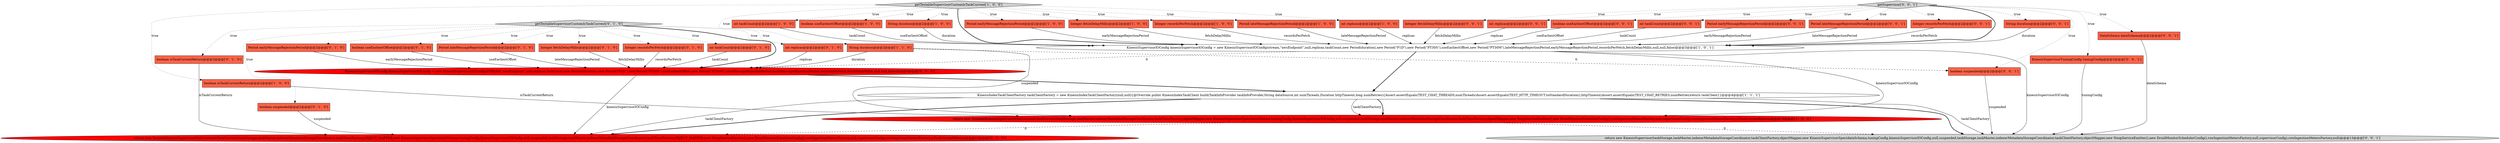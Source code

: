 digraph {
7 [style = filled, label = "int taskCount@@@2@@@['1', '0', '0']", fillcolor = tomato, shape = box image = "AAA0AAABBB1BBB"];
12 [style = filled, label = "String duration@@@2@@@['1', '0', '0']", fillcolor = tomato, shape = box image = "AAA0AAABBB1BBB"];
31 [style = filled, label = "DataSchema dataSchema@@@2@@@['0', '0', '1']", fillcolor = tomato, shape = box image = "AAA0AAABBB3BBB"];
30 [style = filled, label = "Period earlyMessageRejectionPeriod@@@2@@@['0', '0', '1']", fillcolor = tomato, shape = box image = "AAA0AAABBB3BBB"];
11 [style = filled, label = "Integer recordsPerFetch@@@2@@@['1', '0', '0']", fillcolor = tomato, shape = box image = "AAA0AAABBB1BBB"];
20 [style = filled, label = "return new TestableKinesisSupervisorWithCustomIsTaskCurrent(taskStorage,taskMaster,indexerMetadataStorageCoordinator,taskClientFactory,OBJECT_MAPPER,new KinesisSupervisorSpec(dataSchema,tuningConfig,kinesisSupervisorIOConfig,null,suspended,taskStorage,taskMaster,indexerMetadataStorageCoordinator,taskClientFactory,OBJECT_MAPPER,new NoopServiceEmitter(),new DruidMonitorSchedulerConfig(),rowIngestionMetersFactory,null,supervisorConfig),rowIngestionMetersFactory,isTaskCurrentReturn)@@@13@@@['0', '1', '0']", fillcolor = red, shape = ellipse image = "AAA1AAABBB2BBB"];
16 [style = filled, label = "KinesisSupervisorIOConfig kinesisSupervisorIOConfig = new KinesisSupervisorIOConfig(STREAM,\"awsEndpoint\",null,replicas,taskCount,new Period(duration),new Period(\"P1D\"),new Period(\"PT30S\"),useEarliestOffset,new Period(\"PT30M\"),lateMessageRejectionPeriod,earlyMessageRejectionPeriod,recordsPerFetch,fetchDelayMillis,null,null,false)@@@3@@@['0', '1', '0']", fillcolor = red, shape = ellipse image = "AAA1AAABBB2BBB"];
4 [style = filled, label = "KinesisIndexTaskClientFactory taskClientFactory = new KinesisIndexTaskClientFactory(null,null){@Override public KinesisIndexTaskClient build(TaskInfoProvider taskInfoProvider,String dataSource,int numThreads,Duration httpTimeout,long numRetries){Assert.assertEquals(TEST_CHAT_THREADS,numThreads)Assert.assertEquals(TEST_HTTP_TIMEOUT.toStandardDuration(),httpTimeout)Assert.assertEquals(TEST_CHAT_RETRIES,numRetries)return taskClient}}@@@4@@@['1', '1', '1']", fillcolor = white, shape = ellipse image = "AAA0AAABBB1BBB"];
24 [style = filled, label = "Integer fetchDelayMillis@@@2@@@['0', '1', '0']", fillcolor = tomato, shape = box image = "AAA0AAABBB2BBB"];
26 [style = filled, label = "Period lateMessageRejectionPeriod@@@2@@@['0', '0', '1']", fillcolor = tomato, shape = box image = "AAA0AAABBB3BBB"];
27 [style = filled, label = "Integer recordsPerFetch@@@2@@@['0', '0', '1']", fillcolor = tomato, shape = box image = "AAA0AAABBB3BBB"];
33 [style = filled, label = "getSupervisor['0', '0', '1']", fillcolor = lightgray, shape = diamond image = "AAA0AAABBB3BBB"];
6 [style = filled, label = "return new TestableKinesisSupervisorWithCustomIsTaskCurrent(taskStorage,taskMaster,indexerMetadataStorageCoordinator,taskClientFactory,objectMapper,new KinesisSupervisorSpec(dataSchema,tuningConfig,kinesisSupervisorIOConfig,null,suspended,taskStorage,taskMaster,indexerMetadataStorageCoordinator,taskClientFactory,objectMapper,new NoopServiceEmitter(),new DruidMonitorSchedulerConfig(),rowIngestionMetersFactory,null,supervisorConfig),rowIngestionMetersFactory,isTaskCurrentReturn)@@@13@@@['1', '0', '0']", fillcolor = red, shape = ellipse image = "AAA1AAABBB1BBB"];
15 [style = filled, label = "Period lateMessageRejectionPeriod@@@2@@@['0', '1', '0']", fillcolor = tomato, shape = box image = "AAA0AAABBB2BBB"];
28 [style = filled, label = "KinesisSupervisorTuningConfig tuningConfig@@@2@@@['0', '0', '1']", fillcolor = tomato, shape = box image = "AAA0AAABBB3BBB"];
9 [style = filled, label = "Period earlyMessageRejectionPeriod@@@2@@@['1', '0', '0']", fillcolor = tomato, shape = box image = "AAA0AAABBB1BBB"];
2 [style = filled, label = "Integer fetchDelayMillis@@@2@@@['1', '0', '0']", fillcolor = tomato, shape = box image = "AAA0AAABBB1BBB"];
22 [style = filled, label = "Integer recordsPerFetch@@@2@@@['0', '1', '0']", fillcolor = tomato, shape = box image = "AAA0AAABBB2BBB"];
18 [style = filled, label = "getTestableSupervisorCustomIsTaskCurrent['0', '1', '0']", fillcolor = lightgray, shape = diamond image = "AAA0AAABBB2BBB"];
14 [style = filled, label = "int replicas@@@2@@@['0', '1', '0']", fillcolor = tomato, shape = box image = "AAA0AAABBB2BBB"];
34 [style = filled, label = "String duration@@@2@@@['0', '0', '1']", fillcolor = tomato, shape = box image = "AAA0AAABBB3BBB"];
1 [style = filled, label = "Period lateMessageRejectionPeriod@@@2@@@['1', '0', '0']", fillcolor = tomato, shape = box image = "AAA0AAABBB1BBB"];
3 [style = filled, label = "int replicas@@@2@@@['1', '0', '0']", fillcolor = tomato, shape = box image = "AAA0AAABBB1BBB"];
13 [style = filled, label = "String duration@@@2@@@['1', '1', '0']", fillcolor = tomato, shape = box image = "AAA0AAABBB1BBB"];
10 [style = filled, label = "KinesisSupervisorIOConfig kinesisSupervisorIOConfig = new KinesisSupervisorIOConfig(stream,\"awsEndpoint\",null,replicas,taskCount,new Period(duration),new Period(\"P1D\"),new Period(\"PT30S\"),useEarliestOffset,new Period(\"PT30M\"),lateMessageRejectionPeriod,earlyMessageRejectionPeriod,recordsPerFetch,fetchDelayMillis,null,null,false)@@@3@@@['1', '0', '1']", fillcolor = white, shape = ellipse image = "AAA0AAABBB1BBB"];
35 [style = filled, label = "Integer fetchDelayMillis@@@2@@@['0', '0', '1']", fillcolor = tomato, shape = box image = "AAA0AAABBB3BBB"];
0 [style = filled, label = "boolean useEarliestOffset@@@2@@@['1', '0', '0']", fillcolor = tomato, shape = box image = "AAA0AAABBB1BBB"];
21 [style = filled, label = "int taskCount@@@2@@@['0', '1', '0']", fillcolor = tomato, shape = box image = "AAA0AAABBB2BBB"];
5 [style = filled, label = "boolean isTaskCurrentReturn@@@2@@@['1', '0', '0']", fillcolor = tomato, shape = box image = "AAA0AAABBB1BBB"];
36 [style = filled, label = "int replicas@@@2@@@['0', '0', '1']", fillcolor = tomato, shape = box image = "AAA0AAABBB3BBB"];
38 [style = filled, label = "boolean suspended@@@2@@@['0', '0', '1']", fillcolor = tomato, shape = box image = "AAA0AAABBB3BBB"];
29 [style = filled, label = "return new KinesisSupervisor(taskStorage,taskMaster,indexerMetadataStorageCoordinator,taskClientFactory,objectMapper,new KinesisSupervisorSpec(dataSchema,tuningConfig,kinesisSupervisorIOConfig,null,suspended,taskStorage,taskMaster,indexerMetadataStorageCoordinator,taskClientFactory,objectMapper,new NoopServiceEmitter(),new DruidMonitorSchedulerConfig(),rowIngestionMetersFactory,null,supervisorConfig),rowIngestionMetersFactory,null)@@@13@@@['0', '0', '1']", fillcolor = lightgray, shape = ellipse image = "AAA0AAABBB3BBB"];
8 [style = filled, label = "getTestableSupervisorCustomIsTaskCurrent['1', '0', '0']", fillcolor = lightgray, shape = diamond image = "AAA0AAABBB1BBB"];
19 [style = filled, label = "boolean suspended@@@2@@@['0', '1', '0']", fillcolor = tomato, shape = box image = "AAA0AAABBB2BBB"];
37 [style = filled, label = "boolean useEarliestOffset@@@2@@@['0', '0', '1']", fillcolor = tomato, shape = box image = "AAA0AAABBB3BBB"];
25 [style = filled, label = "boolean isTaskCurrentReturn@@@2@@@['0', '1', '0']", fillcolor = tomato, shape = box image = "AAA0AAABBB2BBB"];
32 [style = filled, label = "int taskCount@@@2@@@['0', '0', '1']", fillcolor = tomato, shape = box image = "AAA0AAABBB3BBB"];
17 [style = filled, label = "Period earlyMessageRejectionPeriod@@@2@@@['0', '1', '0']", fillcolor = tomato, shape = box image = "AAA0AAABBB2BBB"];
23 [style = filled, label = "boolean useEarliestOffset@@@2@@@['0', '1', '0']", fillcolor = tomato, shape = box image = "AAA0AAABBB2BBB"];
22->16 [style = solid, label="recordsPerFetch"];
7->10 [style = solid, label="taskCount"];
30->10 [style = solid, label="earlyMessageRejectionPeriod"];
8->10 [style = bold, label=""];
9->10 [style = solid, label="earlyMessageRejectionPeriod"];
23->16 [style = solid, label="useEarliestOffset"];
4->6 [style = solid, label="taskClientFactory"];
32->10 [style = solid, label="taskCount"];
5->6 [style = solid, label="isTaskCurrentReturn"];
18->25 [style = dotted, label="true"];
38->29 [style = solid, label="suspended"];
4->6 [style = bold, label=""];
33->32 [style = dotted, label="true"];
31->29 [style = solid, label="dataSchema"];
6->20 [style = dashed, label="0"];
8->2 [style = dotted, label="true"];
15->16 [style = solid, label="lateMessageRejectionPeriod"];
33->34 [style = dotted, label="true"];
33->28 [style = dotted, label="true"];
18->24 [style = dotted, label="true"];
18->21 [style = dotted, label="true"];
10->29 [style = solid, label="kinesisSupervisorIOConfig"];
18->15 [style = dotted, label="true"];
18->19 [style = dotted, label="true"];
8->7 [style = dotted, label="true"];
33->10 [style = bold, label=""];
4->29 [style = bold, label=""];
35->10 [style = solid, label="fetchDelayMillis"];
13->38 [style = dashed, label="0"];
18->23 [style = dotted, label="true"];
25->20 [style = solid, label="isTaskCurrentReturn"];
33->30 [style = dotted, label="true"];
1->10 [style = solid, label="lateMessageRejectionPeriod"];
26->10 [style = solid, label="lateMessageRejectionPeriod"];
8->3 [style = dotted, label="true"];
18->14 [style = dotted, label="true"];
33->26 [style = dotted, label="true"];
33->36 [style = dotted, label="true"];
27->10 [style = solid, label="recordsPerFetch"];
14->16 [style = solid, label="replicas"];
8->1 [style = dotted, label="true"];
0->10 [style = solid, label="useEarliestOffset"];
4->20 [style = solid, label="taskClientFactory"];
34->10 [style = solid, label="duration"];
33->35 [style = dotted, label="true"];
6->29 [style = dashed, label="0"];
2->10 [style = solid, label="fetchDelayMillis"];
8->12 [style = dotted, label="true"];
37->10 [style = solid, label="useEarliestOffset"];
11->10 [style = solid, label="recordsPerFetch"];
3->10 [style = solid, label="replicas"];
19->20 [style = solid, label="suspended"];
8->5 [style = dotted, label="true"];
36->10 [style = solid, label="replicas"];
28->29 [style = solid, label="tuningConfig"];
4->20 [style = bold, label=""];
13->6 [style = solid, label="suspended"];
10->4 [style = bold, label=""];
8->11 [style = dotted, label="true"];
12->10 [style = solid, label="duration"];
17->16 [style = solid, label="earlyMessageRejectionPeriod"];
10->6 [style = solid, label="kinesisSupervisorIOConfig"];
8->0 [style = dotted, label="true"];
18->22 [style = dotted, label="true"];
8->13 [style = dotted, label="true"];
18->17 [style = dotted, label="true"];
8->9 [style = dotted, label="true"];
33->38 [style = dotted, label="true"];
10->16 [style = dashed, label="0"];
16->4 [style = bold, label=""];
13->16 [style = solid, label="duration"];
16->20 [style = solid, label="kinesisSupervisorIOConfig"];
4->29 [style = solid, label="taskClientFactory"];
33->37 [style = dotted, label="true"];
33->27 [style = dotted, label="true"];
33->31 [style = dotted, label="true"];
24->16 [style = solid, label="fetchDelayMillis"];
21->16 [style = solid, label="taskCount"];
18->13 [style = dotted, label="true"];
18->16 [style = bold, label=""];
}
